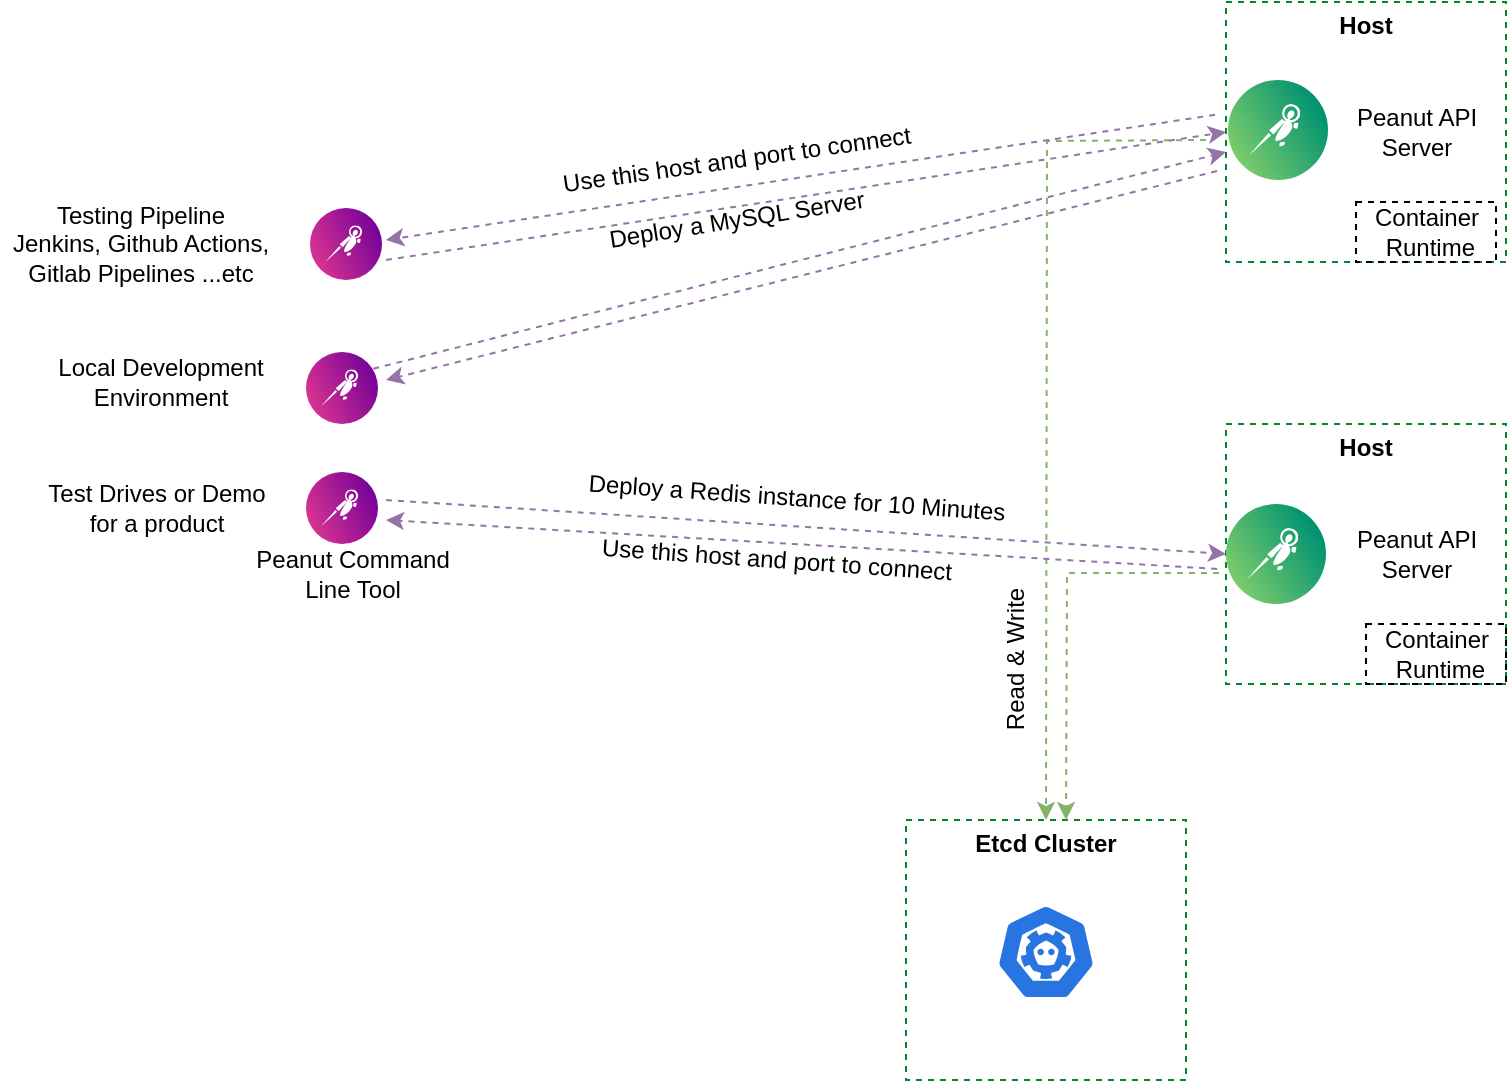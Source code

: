 <mxfile version="14.8.5" type="device"><diagram id="EEk3hWR6cmc1obRJfSGx" name="Page-1"><mxGraphModel dx="1106" dy="674" grid="1" gridSize="10" guides="1" tooltips="1" connect="1" arrows="1" fold="1" page="1" pageScale="1" pageWidth="850" pageHeight="1100" math="0" shadow="0"><root><mxCell id="0"/><mxCell id="1" parent="0"/><mxCell id="uSS9VMIlQwdC_qtTdkFu-45" style="edgeStyle=orthogonalEdgeStyle;rounded=0;orthogonalLoop=1;jettySize=auto;html=1;fillColor=#d5e8d4;strokeColor=#82b366;entryX=0.5;entryY=0;entryDx=0;entryDy=0;dashed=1;" parent="1" edge="1"><mxGeometry relative="1" as="geometry"><mxPoint x="550" y="680" as="targetPoint"/><mxPoint x="630" y="340" as="sourcePoint"/></mxGeometry></mxCell><mxCell id="uSS9VMIlQwdC_qtTdkFu-5" value="Host" style="fontStyle=1;verticalAlign=top;align=center;spacingTop=-2;fillColor=none;rounded=0;whiteSpace=wrap;html=1;strokeColor=#00882B;strokeWidth=1;dashed=1;container=1;collapsible=0;expand=0;recursiveResize=0;" parent="1" vertex="1"><mxGeometry x="640" y="271" width="140" height="130" as="geometry"/></mxCell><mxCell id="uSS9VMIlQwdC_qtTdkFu-53" value="Peanut API&lt;br&gt;Server" style="text;html=1;align=center;verticalAlign=middle;resizable=0;points=[];autosize=1;fontStyle=0" parent="uSS9VMIlQwdC_qtTdkFu-5" vertex="1"><mxGeometry x="55" y="50" width="80" height="30" as="geometry"/></mxCell><mxCell id="ACO7x6NWXdiYap0B96Kk-5" value="Container&lt;br&gt;&amp;nbsp;Runtime" style="text;html=1;align=center;verticalAlign=middle;resizable=0;points=[];autosize=1;fontStyle=0;strokeColor=#000000;dashed=1;" vertex="1" parent="uSS9VMIlQwdC_qtTdkFu-5"><mxGeometry x="65" y="100" width="70" height="30" as="geometry"/></mxCell><mxCell id="ACO7x6NWXdiYap0B96Kk-10" value="" style="aspect=fixed;perimeter=ellipsePerimeter;html=1;align=center;fontSize=12;verticalAlign=top;fontColor=#364149;shadow=0;dashed=0;image;image=img/lib/cumulus/cumulus_linux_icon.svg;strokeColor=#000000;fillColor=none;" vertex="1" parent="uSS9VMIlQwdC_qtTdkFu-5"><mxGeometry x="1" y="39" width="50" height="50" as="geometry"/></mxCell><mxCell id="uSS9VMIlQwdC_qtTdkFu-11" value="Host" style="fontStyle=1;verticalAlign=top;align=center;spacingTop=-2;fillColor=none;rounded=0;whiteSpace=wrap;html=1;strokeColor=#00882B;strokeWidth=1;dashed=1;container=1;collapsible=0;expand=0;recursiveResize=0;" parent="1" vertex="1"><mxGeometry x="640" y="482" width="140" height="130" as="geometry"/></mxCell><mxCell id="uSS9VMIlQwdC_qtTdkFu-54" value="Peanut API&lt;br&gt;Server" style="text;html=1;align=center;verticalAlign=middle;resizable=0;points=[];autosize=1;fontStyle=0" parent="uSS9VMIlQwdC_qtTdkFu-11" vertex="1"><mxGeometry x="55" y="50" width="80" height="30" as="geometry"/></mxCell><mxCell id="ACO7x6NWXdiYap0B96Kk-6" value="Container&lt;br&gt;&amp;nbsp;Runtime" style="text;html=1;align=center;verticalAlign=middle;resizable=0;points=[];autosize=1;fontStyle=0;strokeColor=#000000;dashed=1;" vertex="1" parent="uSS9VMIlQwdC_qtTdkFu-11"><mxGeometry x="70" y="100" width="70" height="30" as="geometry"/></mxCell><mxCell id="uSS9VMIlQwdC_qtTdkFu-28" value="" style="endArrow=classic;html=1;entryX=0;entryY=0.5;entryDx=0;entryDy=0;fillColor=#e1d5e7;strokeColor=#9673a6;dashed=1;" parent="1" target="uSS9VMIlQwdC_qtTdkFu-5" edge="1"><mxGeometry width="50" height="50" relative="1" as="geometry"><mxPoint x="220" y="400" as="sourcePoint"/><mxPoint x="450" y="430" as="targetPoint"/></mxGeometry></mxCell><mxCell id="uSS9VMIlQwdC_qtTdkFu-30" value="" style="endArrow=classic;html=1;entryX=0;entryY=0.5;entryDx=0;entryDy=0;fillColor=#e1d5e7;strokeColor=#9673a6;dashed=1;" parent="1" target="uSS9VMIlQwdC_qtTdkFu-11" edge="1"><mxGeometry width="50" height="50" relative="1" as="geometry"><mxPoint x="220" y="520" as="sourcePoint"/><mxPoint x="650" y="305" as="targetPoint"/></mxGeometry></mxCell><mxCell id="uSS9VMIlQwdC_qtTdkFu-42" value="Etcd Cluster" style="fontStyle=1;verticalAlign=top;align=center;spacingTop=-2;fillColor=none;rounded=0;whiteSpace=wrap;html=1;strokeColor=#00882B;strokeWidth=1;dashed=1;container=1;collapsible=0;expand=0;recursiveResize=0;" parent="1" vertex="1"><mxGeometry x="480" y="680" width="140" height="130" as="geometry"/></mxCell><mxCell id="vI1kgo3eNfymgSUzlKZM-1" value="" style="html=1;dashed=0;whitespace=wrap;fillColor=#2875E2;strokeColor=#ffffff;points=[[0.005,0.63,0],[0.1,0.2,0],[0.9,0.2,0],[0.5,0,0],[0.995,0.63,0],[0.72,0.99,0],[0.5,1,0],[0.28,0.99,0]];shape=mxgraph.kubernetes.icon;prIcon=etcd" parent="uSS9VMIlQwdC_qtTdkFu-42" vertex="1"><mxGeometry x="45" y="42" width="50" height="48" as="geometry"/></mxCell><mxCell id="uSS9VMIlQwdC_qtTdkFu-44" value="Deploy a Redis instance for 10 Minutes" style="text;html=1;align=center;verticalAlign=middle;resizable=0;points=[];autosize=1;rotation=4;" parent="1" vertex="1"><mxGeometry x="315" y="509" width="220" height="20" as="geometry"/></mxCell><mxCell id="uSS9VMIlQwdC_qtTdkFu-49" value="Read &amp;amp; Write" style="text;html=1;align=center;verticalAlign=middle;resizable=0;points=[];autosize=1;rotation=-90;" parent="1" vertex="1"><mxGeometry x="490" y="590" width="90" height="20" as="geometry"/></mxCell><mxCell id="uSS9VMIlQwdC_qtTdkFu-52" value="Test Drives or Demo &lt;br&gt;for a product" style="text;html=1;align=center;verticalAlign=middle;resizable=0;points=[];autosize=1;rotation=0;" parent="1" vertex="1"><mxGeometry x="45" y="509" width="120" height="30" as="geometry"/></mxCell><mxCell id="vI1kgo3eNfymgSUzlKZM-2" value="Local Development &lt;br&gt;Environment" style="text;html=1;align=center;verticalAlign=middle;resizable=0;points=[];autosize=1;" parent="1" vertex="1"><mxGeometry x="47" y="446" width="120" height="30" as="geometry"/></mxCell><mxCell id="ACO7x6NWXdiYap0B96Kk-4" style="edgeStyle=orthogonalEdgeStyle;rounded=0;orthogonalLoop=1;jettySize=auto;html=1;fillColor=#d5e8d4;strokeColor=#82b366;dashed=1;exitX=-0.025;exitY=0.573;exitDx=0;exitDy=0;exitPerimeter=0;" edge="1" parent="1" source="uSS9VMIlQwdC_qtTdkFu-11"><mxGeometry relative="1" as="geometry"><mxPoint x="560" y="680" as="targetPoint"/><mxPoint x="630" y="560" as="sourcePoint"/></mxGeometry></mxCell><mxCell id="ACO7x6NWXdiYap0B96Kk-8" value="Testing Pipeline&lt;br&gt;Jenkins, Github Actions, &lt;br&gt;Gitlab Pipelines ...etc" style="text;html=1;align=center;verticalAlign=middle;resizable=0;points=[];autosize=1;" vertex="1" parent="1"><mxGeometry x="27" y="367" width="140" height="50" as="geometry"/></mxCell><mxCell id="ACO7x6NWXdiYap0B96Kk-9" value="" style="aspect=fixed;perimeter=ellipsePerimeter;html=1;align=center;fontSize=12;verticalAlign=top;fontColor=#364149;shadow=0;dashed=0;image;image=img/lib/cumulus/cumulus_linux_icon.svg;strokeColor=#000000;fillColor=none;" vertex="1" parent="1"><mxGeometry x="640" y="522" width="50" height="50" as="geometry"/></mxCell><mxCell id="ACO7x6NWXdiYap0B96Kk-19" value="" style="endArrow=classic;html=1;fillColor=#e1d5e7;strokeColor=#9673a6;dashed=1;exitX=1;exitY=0;exitDx=0;exitDy=0;" edge="1" parent="1"><mxGeometry width="50" height="50" relative="1" as="geometry"><mxPoint x="213.607" y="454.393" as="sourcePoint"/><mxPoint x="640" y="346" as="targetPoint"/></mxGeometry></mxCell><mxCell id="ACO7x6NWXdiYap0B96Kk-21" value="" style="endArrow=classic;html=1;fillColor=#e1d5e7;strokeColor=#9673a6;dashed=1;exitX=-0.032;exitY=0.65;exitDx=0;exitDy=0;exitPerimeter=0;" edge="1" parent="1" source="uSS9VMIlQwdC_qtTdkFu-5"><mxGeometry width="50" height="50" relative="1" as="geometry"><mxPoint x="630" y="360" as="sourcePoint"/><mxPoint x="220" y="460" as="targetPoint"/></mxGeometry></mxCell><mxCell id="ACO7x6NWXdiYap0B96Kk-23" value="" style="endArrow=classic;html=1;fillColor=#e1d5e7;strokeColor=#9673a6;dashed=1;exitX=-0.039;exitY=0.434;exitDx=0;exitDy=0;exitPerimeter=0;" edge="1" parent="1" source="uSS9VMIlQwdC_qtTdkFu-5"><mxGeometry width="50" height="50" relative="1" as="geometry"><mxPoint x="320" y="260" as="sourcePoint"/><mxPoint x="220" y="390" as="targetPoint"/></mxGeometry></mxCell><mxCell id="ACO7x6NWXdiYap0B96Kk-25" value="" style="endArrow=classic;html=1;fillColor=#e1d5e7;strokeColor=#9673a6;dashed=1;exitX=-0.089;exitY=0.649;exitDx=0;exitDy=0;exitPerimeter=0;" edge="1" parent="1" source="ACO7x6NWXdiYap0B96Kk-9"><mxGeometry width="50" height="50" relative="1" as="geometry"><mxPoint x="230" y="530" as="sourcePoint"/><mxPoint x="220" y="530" as="targetPoint"/></mxGeometry></mxCell><mxCell id="ACO7x6NWXdiYap0B96Kk-27" value="Use this host and port to connect" style="text;html=1;align=center;verticalAlign=middle;resizable=0;points=[];autosize=1;rotation=4;" vertex="1" parent="1"><mxGeometry x="320" y="540" width="190" height="20" as="geometry"/></mxCell><mxCell id="ACO7x6NWXdiYap0B96Kk-28" value="Deploy a MySQL Server" style="text;html=1;align=center;verticalAlign=middle;resizable=0;points=[];autosize=1;rotation=351;" vertex="1" parent="1"><mxGeometry x="325" y="370" width="140" height="20" as="geometry"/></mxCell><mxCell id="ACO7x6NWXdiYap0B96Kk-29" value="Use this host and port to connect" style="text;html=1;align=center;verticalAlign=middle;resizable=0;points=[];autosize=1;rotation=352;" vertex="1" parent="1"><mxGeometry x="300" y="340" width="190" height="20" as="geometry"/></mxCell><mxCell id="ACO7x6NWXdiYap0B96Kk-30" value="Peanut Command &lt;br&gt;Line Tool" style="text;html=1;align=center;verticalAlign=middle;resizable=0;points=[];autosize=1;rotation=0;" vertex="1" parent="1"><mxGeometry x="148" y="542" width="110" height="30" as="geometry"/></mxCell><mxCell id="ACO7x6NWXdiYap0B96Kk-32" value="" style="aspect=fixed;perimeter=ellipsePerimeter;html=1;align=center;fontSize=12;verticalAlign=top;fontColor=#364149;shadow=0;dashed=0;image;image=img/lib/cumulus/cumulus_netq_icon.svg;strokeColor=#000000;fillColor=none;" vertex="1" parent="1"><mxGeometry x="180" y="506" width="36" height="36" as="geometry"/></mxCell><mxCell id="ACO7x6NWXdiYap0B96Kk-33" value="" style="aspect=fixed;perimeter=ellipsePerimeter;html=1;align=center;fontSize=12;verticalAlign=top;fontColor=#364149;shadow=0;dashed=0;image;image=img/lib/cumulus/cumulus_netq_icon.svg;strokeColor=#000000;fillColor=none;" vertex="1" parent="1"><mxGeometry x="180" y="446" width="36" height="36" as="geometry"/></mxCell><mxCell id="ACO7x6NWXdiYap0B96Kk-34" value="" style="aspect=fixed;perimeter=ellipsePerimeter;html=1;align=center;fontSize=12;verticalAlign=top;fontColor=#364149;shadow=0;dashed=0;image;image=img/lib/cumulus/cumulus_netq_icon.svg;strokeColor=#000000;fillColor=none;" vertex="1" parent="1"><mxGeometry x="182" y="374" width="36" height="36" as="geometry"/></mxCell></root></mxGraphModel></diagram></mxfile>